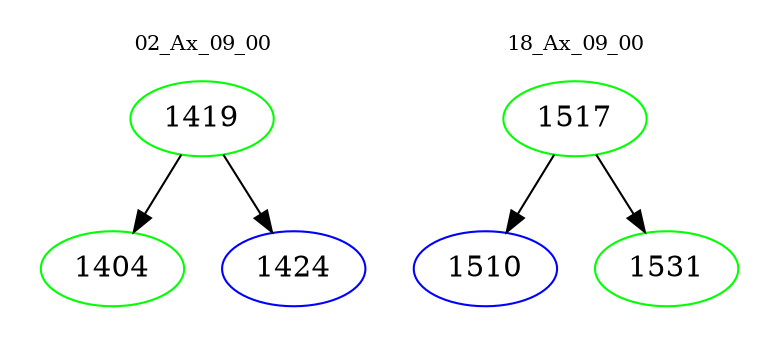digraph{
subgraph cluster_0 {
color = white
label = "02_Ax_09_00";
fontsize=10;
T0_1419 [label="1419", color="green"]
T0_1419 -> T0_1404 [color="black"]
T0_1404 [label="1404", color="green"]
T0_1419 -> T0_1424 [color="black"]
T0_1424 [label="1424", color="blue"]
}
subgraph cluster_1 {
color = white
label = "18_Ax_09_00";
fontsize=10;
T1_1517 [label="1517", color="green"]
T1_1517 -> T1_1510 [color="black"]
T1_1510 [label="1510", color="blue"]
T1_1517 -> T1_1531 [color="black"]
T1_1531 [label="1531", color="green"]
}
}
